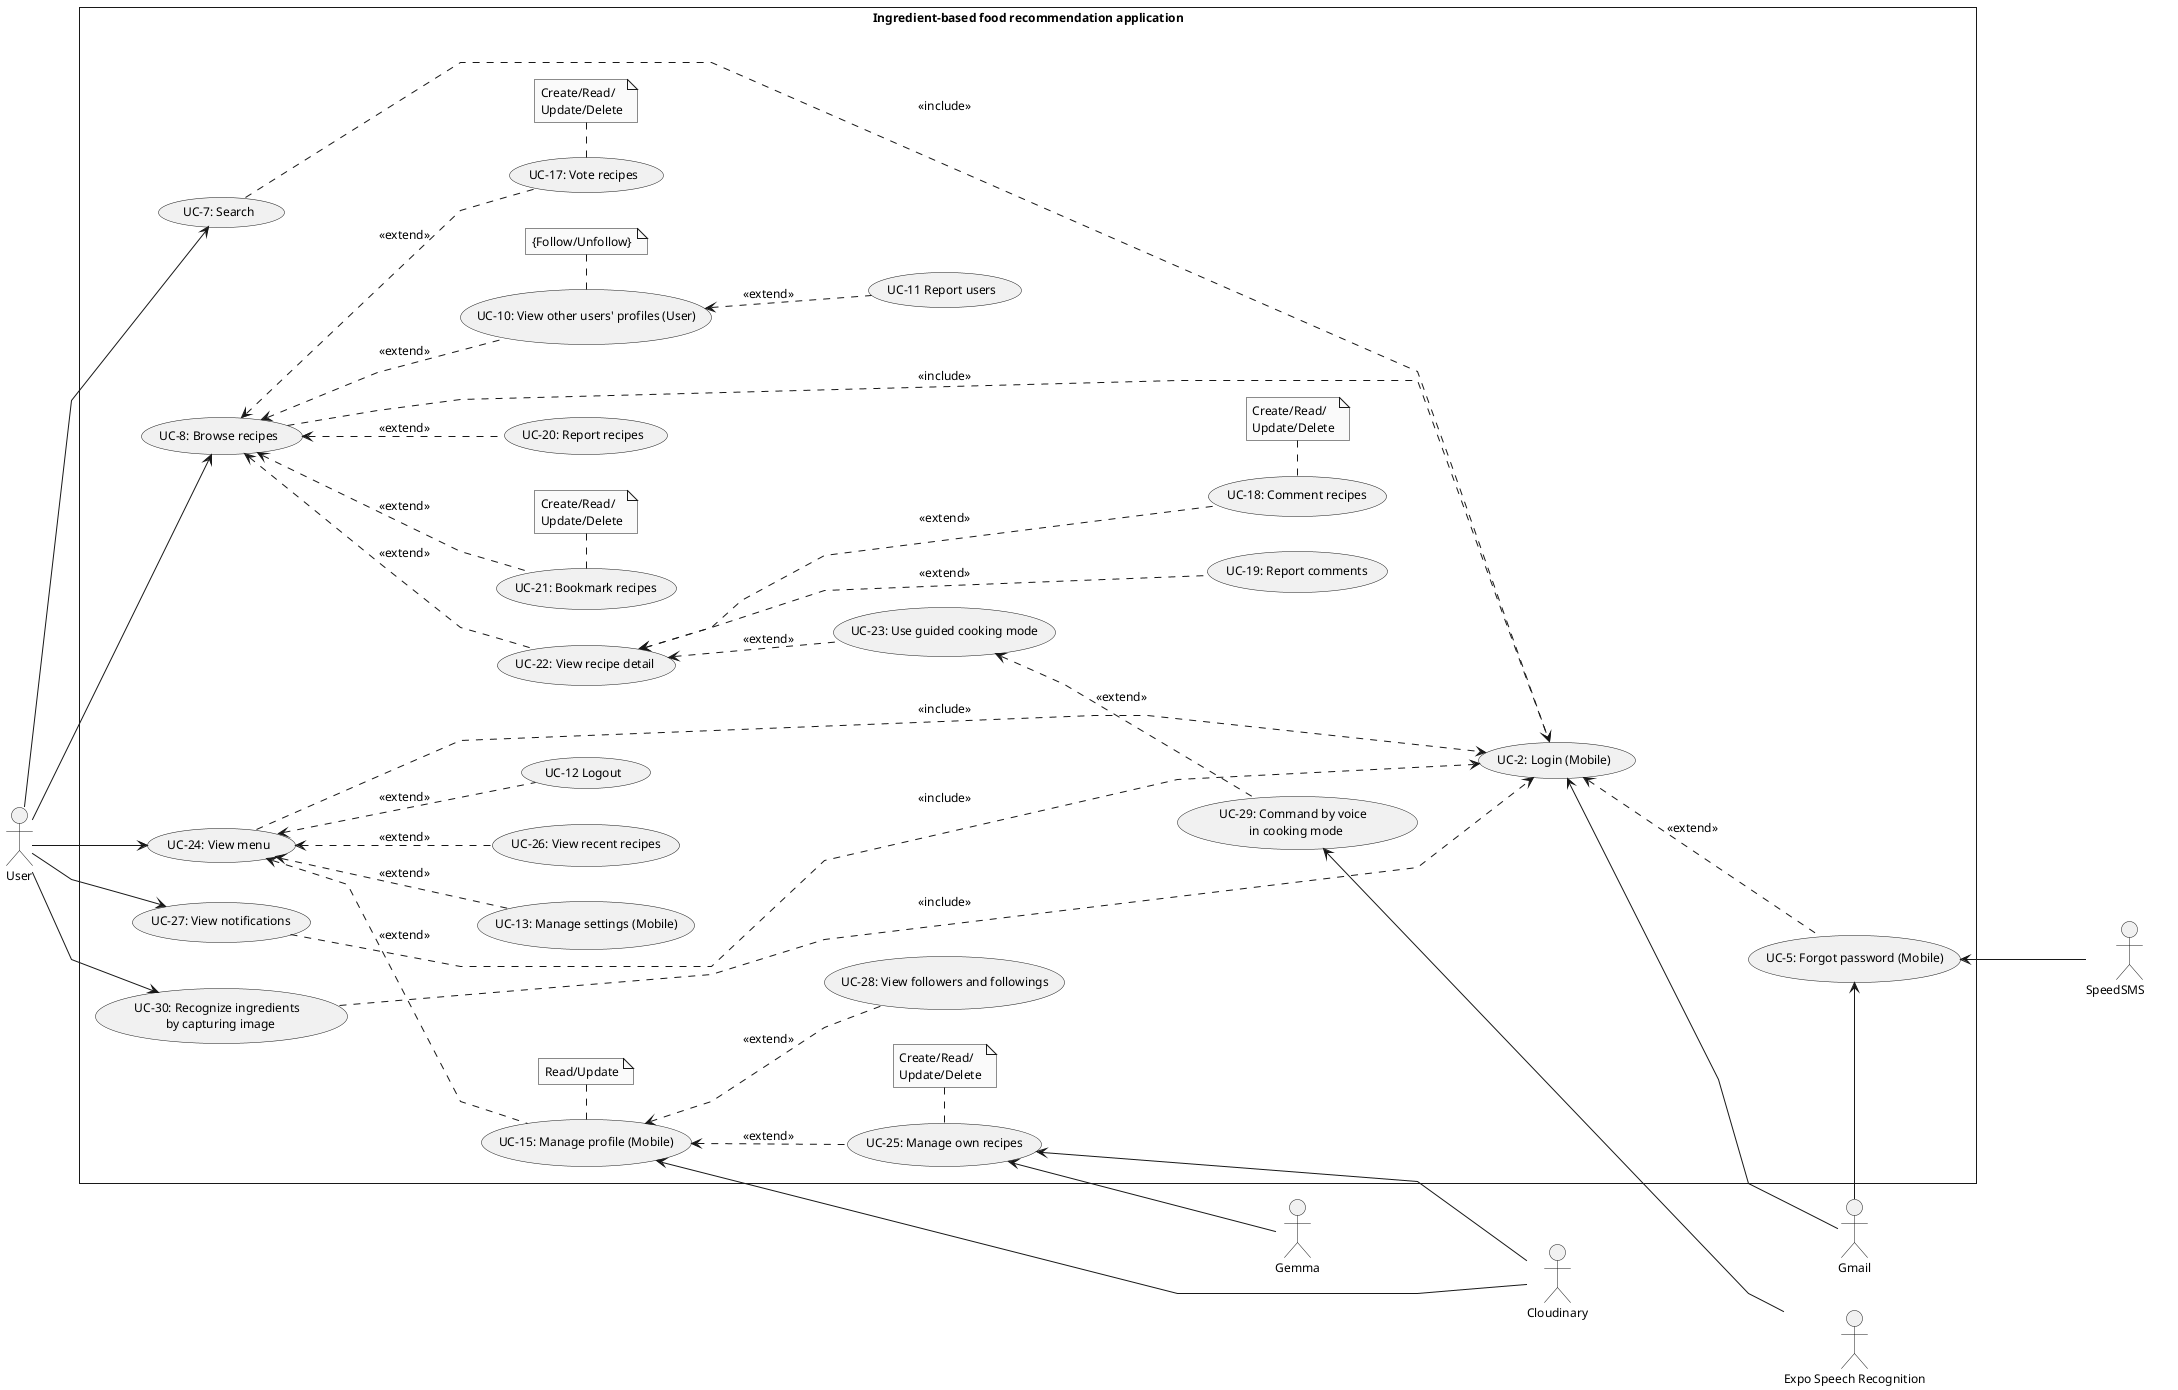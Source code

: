 @startuml UserUsecase
skinparam style strictuml
skinparam monochrome true
skinparam linetype polyline
skinparam defaultFontSize 12
left to right direction
actor "User" as user
actor "Gmail" as gmail
actor "Cloudinary" as cl
actor "SpeedSMS         " as sms
actor "Gemma" as gemma
actor "Expo Speech Recognition" as speech

rectangle Ingredient-based<U+0020>food<U+0020>recommendation<U+0020>application {
    usecase "UC-2: Login (Mobile)" as ucLogin
    usecase "UC-5: Forgot password (Mobile)" as ucForgotPassword
    usecase "UC-11 Report users" as ucReportUser
    usecase "UC-12 Logout" as ucLogout
    usecase "UC-13: Manage settings (Mobile)" as ucManageSetting
    usecase "UC-15: Manage profile (Mobile)" as ucManageProfile

    usecase "UC-7: Search" as ucSearch
    usecase "UC-8: Browse recipes" as ucBrowseRecipes
    usecase "UC-17: Vote recipes" as ucVoteRecipe
    usecase "UC-18: Comment recipes" as ucCmtRecipe
    usecase "UC-19: Report comments" as ucReportComment
    usecase "UC-20: Report recipes" as ucReportRecipe
    usecase "UC-21: Bookmark recipes" as ucBookmarkRecipe
    usecase "UC-22: View recipe detail" as ucViewRecipeDetail
    usecase "UC-23: Use guided cooking mode" as ucGuidedCCM
    usecase "UC-10: View other users' profiles (User)" as ucViewUSProfile

    usecase "UC-24: View menu" as ucViewMenu
    usecase "UC-25: Manage own recipes" as ucManageRecipe
    usecase "UC-26: View recent recipes" as ucViewRecentRecipes

    usecase "UC-27: View notifications" as ucViewNotif
    usecase "UC-28: View followers and followings" as ucViewFollow

    note "Create/Read/\nUpdate/Delete" as noteManageRecipe
    note "Read/Update" as noteManageProfile
    note "Create/Read/\nUpdate/Delete" as noteVoteRecipe
    note "Create/Read/\nUpdate/Delete" as noteCmtRecipe
    note "Create/Read/\nUpdate/Delete" as noteBookmarkRecipe
    note "{Follow/Unfollow}" as noteViewUSProfile

    user --> ucSearch

    user --> ucBrowseRecipes
        ucBrowseRecipes <.. ucVoteRecipe : <<extend>>
            ucVoteRecipe . noteVoteRecipe
        ucBrowseRecipes <.. ucReportRecipe : <<extend>>
        ucBrowseRecipes <.. ucViewRecipeDetail : <<extend>>
            ucViewRecipeDetail <... ucCmtRecipe : <<extend>>
                ucCmtRecipe . noteCmtRecipe
            ucViewRecipeDetail <... ucReportComment : <<extend>>
            ucViewRecipeDetail <.. ucGuidedCCM : <<extend>>
        ucBrowseRecipes <.. ucBookmarkRecipe : <<extend>>
            ucBookmarkRecipe . noteBookmarkRecipe
        ucBrowseRecipes <.. ucViewUSProfile : <<extend>>
            ucViewUSProfile . noteViewUSProfile
            ucViewUSProfile <.. ucReportUser : <<extend>>

    user --> ucViewMenu
        ucViewMenu <.. ucManageProfile : <<extend>>
            ucManageProfile . noteManageProfile
            ucManageProfile <.. ucManageRecipe : <<extend>>
            ucManageProfile <.. ucViewFollow : <<extend>>
                ucManageRecipe . noteManageRecipe
        ucViewMenu <.. ucManageSetting : <<extend>>
        ucViewMenu <.. ucViewRecentRecipes : <<extend>>
        ucViewMenu <.. ucLogout : <<extend>>

    user --> ucViewNotif
    
    gmail -up-> ucLogin
    cl --up-> ucManageProfile
    cl --up-> ucManageRecipe
    gemma -up-> ucManageRecipe
    sms --up-> ucForgotPassword
    gmail ---> ucForgotPassword

    ucSearch .....> ucLogin : <<include>>
    ucBrowseRecipes .....> ucLogin : <<include>>
    ucViewMenu .....> ucLogin : <<include>>
    ucViewNotif .....>ucLogin : <<include>>
    ucLogin <.. ucForgotPassword : <<extend>>

    usecase "UC-29: Command by voice \n in cooking mode" as ucCommandVoiceCCM
    usecase "UC-30: Recognize ingredients \n by capturing image" as ucRecognizeIngre

    speech --up-> ucCommandVoiceCCM

    user --> ucRecognizeIngre
    ucGuidedCCM <.. ucCommandVoiceCCM : <<extend>>

    ucRecognizeIngre .....> ucLogin : <<include>>

}

@enduml
